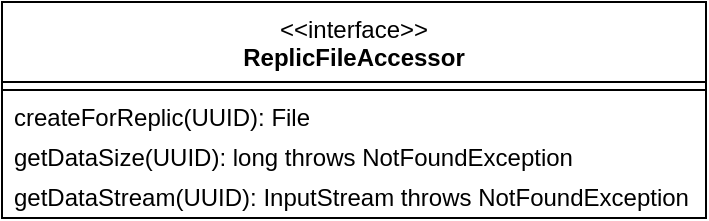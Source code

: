 <mxfile version="28.2.5">
  <diagram name="Seite-1" id="tv3RCUC1lsHie5otSo7a">
    <mxGraphModel dx="815" dy="472" grid="1" gridSize="10" guides="1" tooltips="1" connect="1" arrows="1" fold="1" page="1" pageScale="1" pageWidth="827" pageHeight="1169" math="0" shadow="0">
      <root>
        <mxCell id="0" />
        <mxCell id="1" parent="0" />
        <mxCell id="or_CeoF1ms0C0JRZWl1a-63" value="&lt;div&gt;&amp;lt;&amp;lt;interface&amp;gt;&amp;gt;&lt;/div&gt;&lt;div&gt;&lt;b&gt;ReplicFileAccessor&lt;/b&gt;&lt;/div&gt;&lt;div&gt;&lt;br&gt;&lt;/div&gt;" style="swimlane;fontStyle=0;align=center;verticalAlign=top;childLayout=stackLayout;horizontal=1;startSize=40;horizontalStack=0;resizeParent=1;resizeParentMax=0;resizeLast=0;collapsible=0;marginBottom=0;html=1;whiteSpace=wrap;" vertex="1" parent="1">
          <mxGeometry x="308" y="160" width="352" height="108" as="geometry" />
        </mxCell>
        <mxCell id="or_CeoF1ms0C0JRZWl1a-64" value="" style="line;strokeWidth=1;fillColor=none;align=left;verticalAlign=middle;spacingTop=-1;spacingLeft=3;spacingRight=3;rotatable=0;labelPosition=right;points=[];portConstraint=eastwest;" vertex="1" parent="or_CeoF1ms0C0JRZWl1a-63">
          <mxGeometry y="40" width="352" height="8" as="geometry" />
        </mxCell>
        <mxCell id="or_CeoF1ms0C0JRZWl1a-65" value="createForReplic(UUID): File" style="text;html=1;strokeColor=none;fillColor=none;align=left;verticalAlign=middle;spacingLeft=4;spacingRight=4;overflow=hidden;rotatable=0;points=[[0,0.5],[1,0.5]];portConstraint=eastwest;whiteSpace=wrap;" vertex="1" parent="or_CeoF1ms0C0JRZWl1a-63">
          <mxGeometry y="48" width="352" height="20" as="geometry" />
        </mxCell>
        <mxCell id="or_CeoF1ms0C0JRZWl1a-66" value="getDataSize(UUID): long throws NotFoundException" style="text;html=1;strokeColor=none;fillColor=none;align=left;verticalAlign=middle;spacingLeft=4;spacingRight=4;overflow=hidden;rotatable=0;points=[[0,0.5],[1,0.5]];portConstraint=eastwest;whiteSpace=wrap;" vertex="1" parent="or_CeoF1ms0C0JRZWl1a-63">
          <mxGeometry y="68" width="352" height="20" as="geometry" />
        </mxCell>
        <mxCell id="or_CeoF1ms0C0JRZWl1a-68" value="getDataStream(UUID): InputStream throws NotFoundException" style="text;html=1;strokeColor=none;fillColor=none;align=left;verticalAlign=middle;spacingLeft=4;spacingRight=4;overflow=hidden;rotatable=0;points=[[0,0.5],[1,0.5]];portConstraint=eastwest;whiteSpace=wrap;" vertex="1" parent="or_CeoF1ms0C0JRZWl1a-63">
          <mxGeometry y="88" width="352" height="20" as="geometry" />
        </mxCell>
      </root>
    </mxGraphModel>
  </diagram>
</mxfile>
